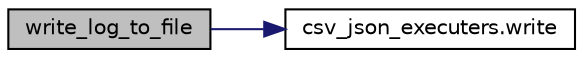 digraph "write_log_to_file"
{
 // LATEX_PDF_SIZE
  edge [fontname="Helvetica",fontsize="10",labelfontname="Helvetica",labelfontsize="10"];
  node [fontname="Helvetica",fontsize="10",shape=record];
  rankdir="LR";
  Node1 [label="write_log_to_file",height=0.2,width=0.4,color="black", fillcolor="grey75", style="filled", fontcolor="black",tooltip=" "];
  Node1 -> Node2 [color="midnightblue",fontsize="10",style="solid",fontname="Helvetica"];
  Node2 [label="csv_json_executers.write",height=0.2,width=0.4,color="black", fillcolor="white", style="filled",URL="$de/dfe/namespacecsv__json__executers.html#aed4ae65641f16f9559fcd966cd131288",tooltip=" "];
}

